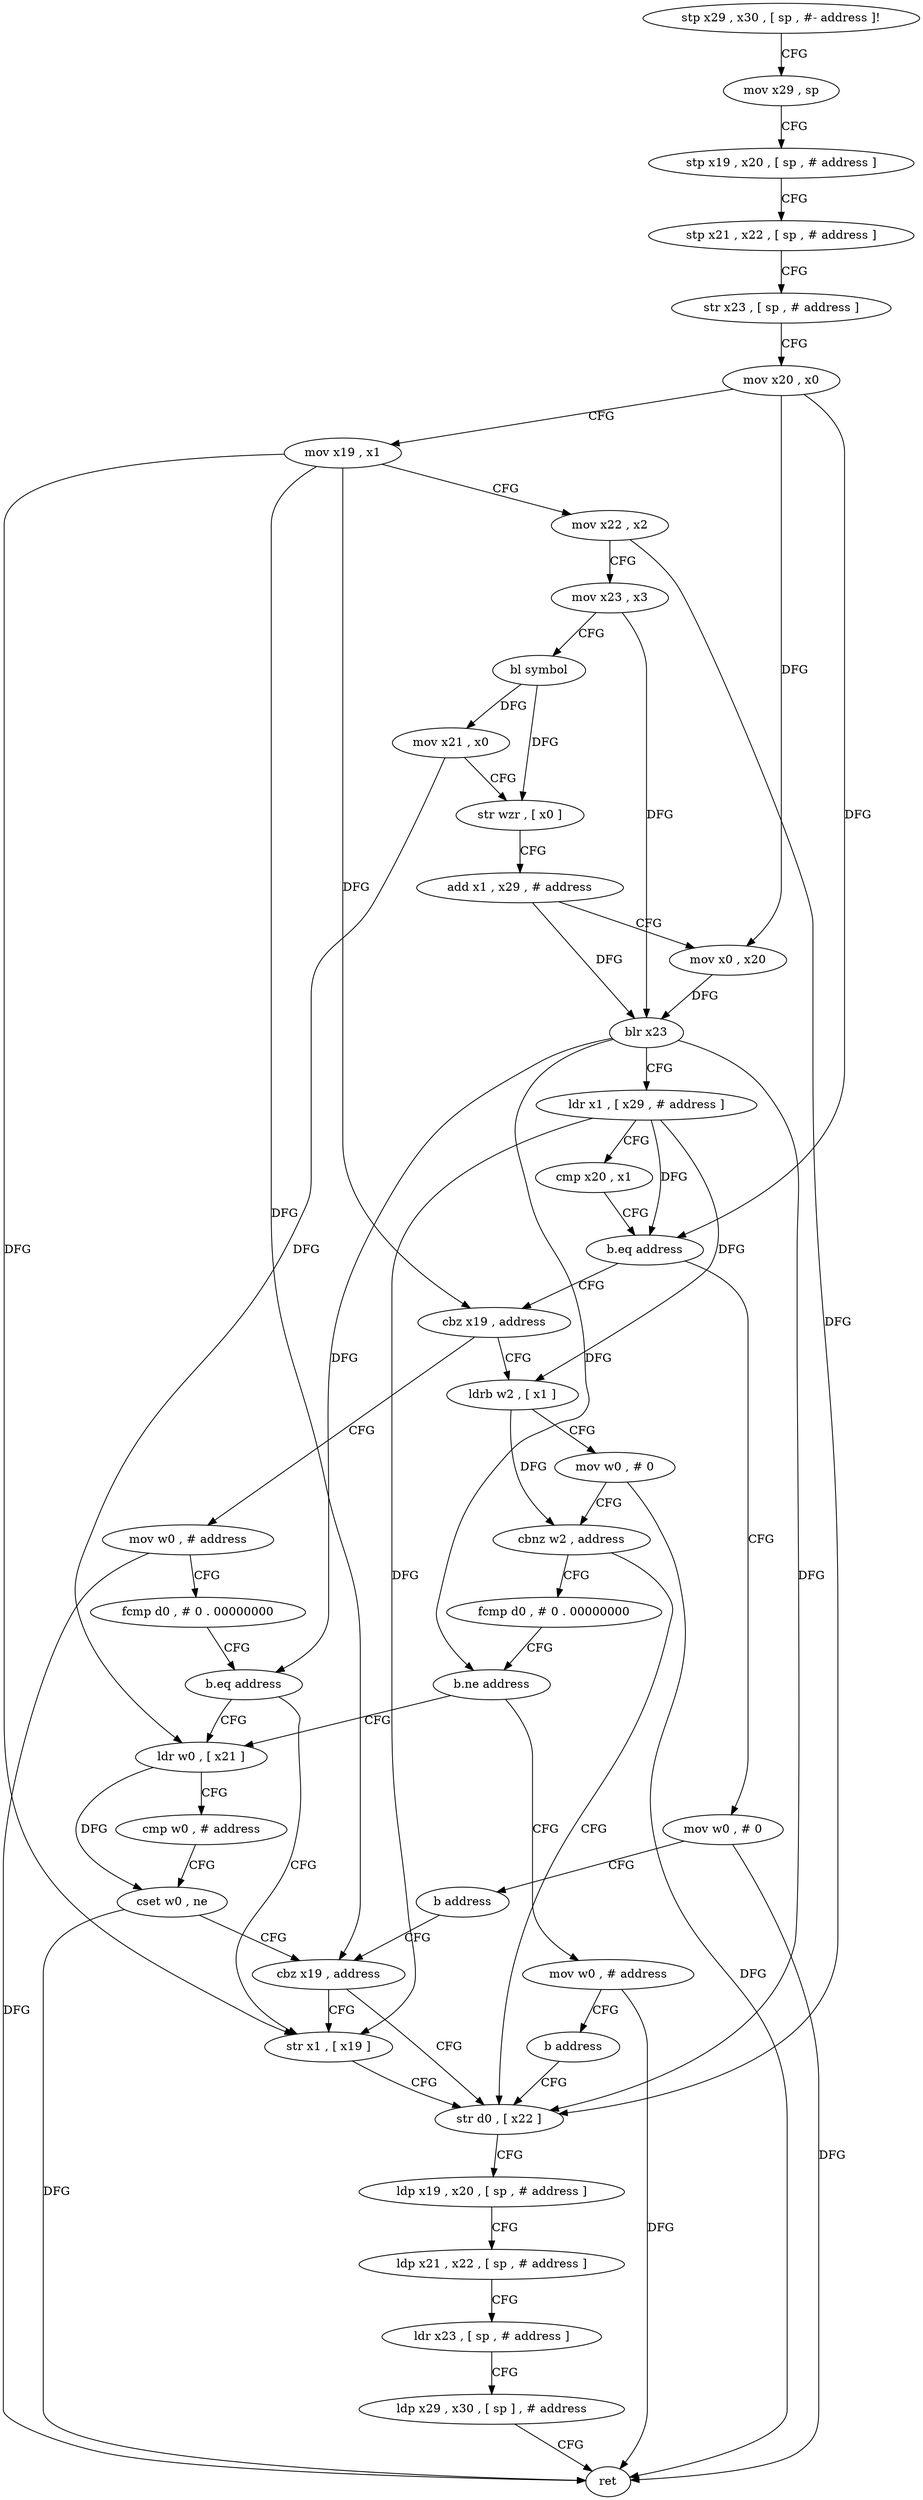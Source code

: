 digraph "func" {
"4375720" [label = "stp x29 , x30 , [ sp , #- address ]!" ]
"4375724" [label = "mov x29 , sp" ]
"4375728" [label = "stp x19 , x20 , [ sp , # address ]" ]
"4375732" [label = "stp x21 , x22 , [ sp , # address ]" ]
"4375736" [label = "str x23 , [ sp , # address ]" ]
"4375740" [label = "mov x20 , x0" ]
"4375744" [label = "mov x19 , x1" ]
"4375748" [label = "mov x22 , x2" ]
"4375752" [label = "mov x23 , x3" ]
"4375756" [label = "bl symbol" ]
"4375760" [label = "mov x21 , x0" ]
"4375764" [label = "str wzr , [ x0 ]" ]
"4375768" [label = "add x1 , x29 , # address" ]
"4375772" [label = "mov x0 , x20" ]
"4375776" [label = "blr x23" ]
"4375780" [label = "ldr x1 , [ x29 , # address ]" ]
"4375784" [label = "cmp x20 , x1" ]
"4375788" [label = "b.eq address" ]
"4375880" [label = "mov w0 , # 0" ]
"4375792" [label = "cbz x19 , address" ]
"4375884" [label = "b address" ]
"4375820" [label = "cbz x19 , address" ]
"4375852" [label = "ldrb w2 , [ x1 ]" ]
"4375796" [label = "mov w0 , # address" ]
"4375828" [label = "str d0 , [ x22 ]" ]
"4375824" [label = "str x1 , [ x19 ]" ]
"4375856" [label = "mov w0 , # 0" ]
"4375860" [label = "cbnz w2 , address" ]
"4375864" [label = "fcmp d0 , # 0 . 00000000" ]
"4375800" [label = "fcmp d0 , # 0 . 00000000" ]
"4375804" [label = "b.eq address" ]
"4375808" [label = "ldr w0 , [ x21 ]" ]
"4375832" [label = "ldp x19 , x20 , [ sp , # address ]" ]
"4375836" [label = "ldp x21 , x22 , [ sp , # address ]" ]
"4375840" [label = "ldr x23 , [ sp , # address ]" ]
"4375844" [label = "ldp x29 , x30 , [ sp ] , # address" ]
"4375848" [label = "ret" ]
"4375868" [label = "b.ne address" ]
"4375872" [label = "mov w0 , # address" ]
"4375812" [label = "cmp w0 , # address" ]
"4375816" [label = "cset w0 , ne" ]
"4375876" [label = "b address" ]
"4375720" -> "4375724" [ label = "CFG" ]
"4375724" -> "4375728" [ label = "CFG" ]
"4375728" -> "4375732" [ label = "CFG" ]
"4375732" -> "4375736" [ label = "CFG" ]
"4375736" -> "4375740" [ label = "CFG" ]
"4375740" -> "4375744" [ label = "CFG" ]
"4375740" -> "4375772" [ label = "DFG" ]
"4375740" -> "4375788" [ label = "DFG" ]
"4375744" -> "4375748" [ label = "CFG" ]
"4375744" -> "4375792" [ label = "DFG" ]
"4375744" -> "4375820" [ label = "DFG" ]
"4375744" -> "4375824" [ label = "DFG" ]
"4375748" -> "4375752" [ label = "CFG" ]
"4375748" -> "4375828" [ label = "DFG" ]
"4375752" -> "4375756" [ label = "CFG" ]
"4375752" -> "4375776" [ label = "DFG" ]
"4375756" -> "4375760" [ label = "DFG" ]
"4375756" -> "4375764" [ label = "DFG" ]
"4375760" -> "4375764" [ label = "CFG" ]
"4375760" -> "4375808" [ label = "DFG" ]
"4375764" -> "4375768" [ label = "CFG" ]
"4375768" -> "4375772" [ label = "CFG" ]
"4375768" -> "4375776" [ label = "DFG" ]
"4375772" -> "4375776" [ label = "DFG" ]
"4375776" -> "4375780" [ label = "CFG" ]
"4375776" -> "4375804" [ label = "DFG" ]
"4375776" -> "4375828" [ label = "DFG" ]
"4375776" -> "4375868" [ label = "DFG" ]
"4375780" -> "4375784" [ label = "CFG" ]
"4375780" -> "4375788" [ label = "DFG" ]
"4375780" -> "4375852" [ label = "DFG" ]
"4375780" -> "4375824" [ label = "DFG" ]
"4375784" -> "4375788" [ label = "CFG" ]
"4375788" -> "4375880" [ label = "CFG" ]
"4375788" -> "4375792" [ label = "CFG" ]
"4375880" -> "4375884" [ label = "CFG" ]
"4375880" -> "4375848" [ label = "DFG" ]
"4375792" -> "4375852" [ label = "CFG" ]
"4375792" -> "4375796" [ label = "CFG" ]
"4375884" -> "4375820" [ label = "CFG" ]
"4375820" -> "4375828" [ label = "CFG" ]
"4375820" -> "4375824" [ label = "CFG" ]
"4375852" -> "4375856" [ label = "CFG" ]
"4375852" -> "4375860" [ label = "DFG" ]
"4375796" -> "4375800" [ label = "CFG" ]
"4375796" -> "4375848" [ label = "DFG" ]
"4375828" -> "4375832" [ label = "CFG" ]
"4375824" -> "4375828" [ label = "CFG" ]
"4375856" -> "4375860" [ label = "CFG" ]
"4375856" -> "4375848" [ label = "DFG" ]
"4375860" -> "4375828" [ label = "CFG" ]
"4375860" -> "4375864" [ label = "CFG" ]
"4375864" -> "4375868" [ label = "CFG" ]
"4375800" -> "4375804" [ label = "CFG" ]
"4375804" -> "4375824" [ label = "CFG" ]
"4375804" -> "4375808" [ label = "CFG" ]
"4375808" -> "4375812" [ label = "CFG" ]
"4375808" -> "4375816" [ label = "DFG" ]
"4375832" -> "4375836" [ label = "CFG" ]
"4375836" -> "4375840" [ label = "CFG" ]
"4375840" -> "4375844" [ label = "CFG" ]
"4375844" -> "4375848" [ label = "CFG" ]
"4375868" -> "4375808" [ label = "CFG" ]
"4375868" -> "4375872" [ label = "CFG" ]
"4375872" -> "4375876" [ label = "CFG" ]
"4375872" -> "4375848" [ label = "DFG" ]
"4375812" -> "4375816" [ label = "CFG" ]
"4375816" -> "4375820" [ label = "CFG" ]
"4375816" -> "4375848" [ label = "DFG" ]
"4375876" -> "4375828" [ label = "CFG" ]
}
